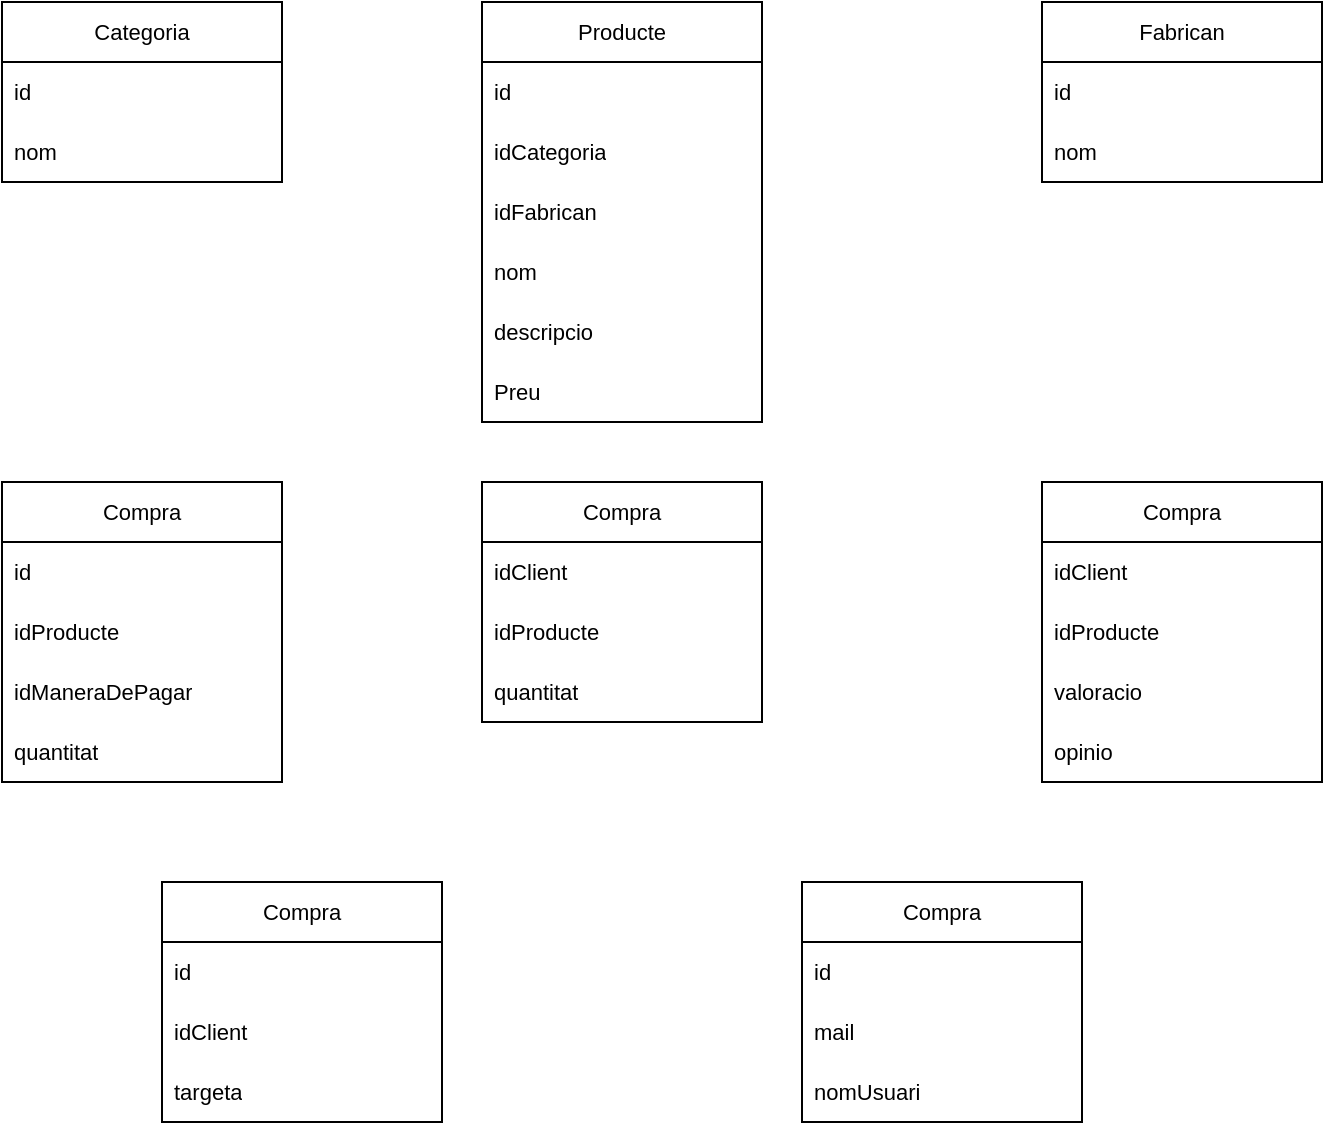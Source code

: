 <mxfile version="21.6.8" type="device">
  <diagram name="Page-1" id="uw_cTGqpZuC-rapm_kJv">
    <mxGraphModel dx="865" dy="540" grid="1" gridSize="10" guides="1" tooltips="1" connect="1" arrows="1" fold="1" page="1" pageScale="1" pageWidth="1169" pageHeight="827" math="0" shadow="0">
      <root>
        <mxCell id="0" />
        <mxCell id="1" parent="0" />
        <mxCell id="HvS6lQPhfqSWQ68ssjh0-69" value="Categoria" style="swimlane;fontStyle=0;childLayout=stackLayout;horizontal=1;startSize=30;horizontalStack=0;resizeParent=1;resizeParentMax=0;resizeLast=0;collapsible=1;marginBottom=0;whiteSpace=wrap;html=1;fontFamily=Helvetica;fontSize=11;fontColor=default;" vertex="1" parent="1">
          <mxGeometry x="280" y="160" width="140" height="90" as="geometry">
            <mxRectangle x="190" y="293" width="60" height="30" as="alternateBounds" />
          </mxGeometry>
        </mxCell>
        <mxCell id="HvS6lQPhfqSWQ68ssjh0-70" value="id" style="text;strokeColor=none;fillColor=none;align=left;verticalAlign=middle;spacingLeft=4;spacingRight=4;overflow=hidden;points=[[0,0.5],[1,0.5]];portConstraint=eastwest;rotatable=0;whiteSpace=wrap;html=1;fontSize=11;fontFamily=Helvetica;fontColor=default;" vertex="1" parent="HvS6lQPhfqSWQ68ssjh0-69">
          <mxGeometry y="30" width="140" height="30" as="geometry" />
        </mxCell>
        <mxCell id="HvS6lQPhfqSWQ68ssjh0-71" value="nom" style="text;strokeColor=none;fillColor=none;align=left;verticalAlign=middle;spacingLeft=4;spacingRight=4;overflow=hidden;points=[[0,0.5],[1,0.5]];portConstraint=eastwest;rotatable=0;whiteSpace=wrap;html=1;fontSize=11;fontFamily=Helvetica;fontColor=default;" vertex="1" parent="HvS6lQPhfqSWQ68ssjh0-69">
          <mxGeometry y="60" width="140" height="30" as="geometry" />
        </mxCell>
        <mxCell id="HvS6lQPhfqSWQ68ssjh0-73" value="Producte" style="swimlane;fontStyle=0;childLayout=stackLayout;horizontal=1;startSize=30;horizontalStack=0;resizeParent=1;resizeParentMax=0;resizeLast=0;collapsible=1;marginBottom=0;whiteSpace=wrap;html=1;fontFamily=Helvetica;fontSize=11;fontColor=default;" vertex="1" parent="1">
          <mxGeometry x="520" y="160" width="140" height="210" as="geometry">
            <mxRectangle x="190" y="293" width="60" height="30" as="alternateBounds" />
          </mxGeometry>
        </mxCell>
        <mxCell id="HvS6lQPhfqSWQ68ssjh0-74" value="id" style="text;strokeColor=none;fillColor=none;align=left;verticalAlign=middle;spacingLeft=4;spacingRight=4;overflow=hidden;points=[[0,0.5],[1,0.5]];portConstraint=eastwest;rotatable=0;whiteSpace=wrap;html=1;fontSize=11;fontFamily=Helvetica;fontColor=default;" vertex="1" parent="HvS6lQPhfqSWQ68ssjh0-73">
          <mxGeometry y="30" width="140" height="30" as="geometry" />
        </mxCell>
        <mxCell id="HvS6lQPhfqSWQ68ssjh0-76" value="idCategoria" style="text;strokeColor=none;fillColor=none;align=left;verticalAlign=middle;spacingLeft=4;spacingRight=4;overflow=hidden;points=[[0,0.5],[1,0.5]];portConstraint=eastwest;rotatable=0;whiteSpace=wrap;html=1;fontSize=11;fontFamily=Helvetica;fontColor=default;" vertex="1" parent="HvS6lQPhfqSWQ68ssjh0-73">
          <mxGeometry y="60" width="140" height="30" as="geometry" />
        </mxCell>
        <mxCell id="HvS6lQPhfqSWQ68ssjh0-79" value="idFabrican" style="text;strokeColor=none;fillColor=none;align=left;verticalAlign=middle;spacingLeft=4;spacingRight=4;overflow=hidden;points=[[0,0.5],[1,0.5]];portConstraint=eastwest;rotatable=0;whiteSpace=wrap;html=1;fontSize=11;fontFamily=Helvetica;fontColor=default;" vertex="1" parent="HvS6lQPhfqSWQ68ssjh0-73">
          <mxGeometry y="90" width="140" height="30" as="geometry" />
        </mxCell>
        <mxCell id="HvS6lQPhfqSWQ68ssjh0-75" value="nom" style="text;strokeColor=none;fillColor=none;align=left;verticalAlign=middle;spacingLeft=4;spacingRight=4;overflow=hidden;points=[[0,0.5],[1,0.5]];portConstraint=eastwest;rotatable=0;whiteSpace=wrap;html=1;fontSize=11;fontFamily=Helvetica;fontColor=default;" vertex="1" parent="HvS6lQPhfqSWQ68ssjh0-73">
          <mxGeometry y="120" width="140" height="30" as="geometry" />
        </mxCell>
        <mxCell id="HvS6lQPhfqSWQ68ssjh0-77" value="descripcio" style="text;strokeColor=none;fillColor=none;align=left;verticalAlign=middle;spacingLeft=4;spacingRight=4;overflow=hidden;points=[[0,0.5],[1,0.5]];portConstraint=eastwest;rotatable=0;whiteSpace=wrap;html=1;fontSize=11;fontFamily=Helvetica;fontColor=default;" vertex="1" parent="HvS6lQPhfqSWQ68ssjh0-73">
          <mxGeometry y="150" width="140" height="30" as="geometry" />
        </mxCell>
        <mxCell id="HvS6lQPhfqSWQ68ssjh0-78" value="Preu" style="text;strokeColor=none;fillColor=none;align=left;verticalAlign=middle;spacingLeft=4;spacingRight=4;overflow=hidden;points=[[0,0.5],[1,0.5]];portConstraint=eastwest;rotatable=0;whiteSpace=wrap;html=1;fontSize=11;fontFamily=Helvetica;fontColor=default;" vertex="1" parent="HvS6lQPhfqSWQ68ssjh0-73">
          <mxGeometry y="180" width="140" height="30" as="geometry" />
        </mxCell>
        <mxCell id="HvS6lQPhfqSWQ68ssjh0-80" value="Fabrican" style="swimlane;fontStyle=0;childLayout=stackLayout;horizontal=1;startSize=30;horizontalStack=0;resizeParent=1;resizeParentMax=0;resizeLast=0;collapsible=1;marginBottom=0;whiteSpace=wrap;html=1;fontFamily=Helvetica;fontSize=11;fontColor=default;" vertex="1" parent="1">
          <mxGeometry x="800" y="160" width="140" height="90" as="geometry">
            <mxRectangle x="190" y="293" width="60" height="30" as="alternateBounds" />
          </mxGeometry>
        </mxCell>
        <mxCell id="HvS6lQPhfqSWQ68ssjh0-81" value="id" style="text;strokeColor=none;fillColor=none;align=left;verticalAlign=middle;spacingLeft=4;spacingRight=4;overflow=hidden;points=[[0,0.5],[1,0.5]];portConstraint=eastwest;rotatable=0;whiteSpace=wrap;html=1;fontSize=11;fontFamily=Helvetica;fontColor=default;" vertex="1" parent="HvS6lQPhfqSWQ68ssjh0-80">
          <mxGeometry y="30" width="140" height="30" as="geometry" />
        </mxCell>
        <mxCell id="HvS6lQPhfqSWQ68ssjh0-82" value="nom" style="text;strokeColor=none;fillColor=none;align=left;verticalAlign=middle;spacingLeft=4;spacingRight=4;overflow=hidden;points=[[0,0.5],[1,0.5]];portConstraint=eastwest;rotatable=0;whiteSpace=wrap;html=1;fontSize=11;fontFamily=Helvetica;fontColor=default;" vertex="1" parent="HvS6lQPhfqSWQ68ssjh0-80">
          <mxGeometry y="60" width="140" height="30" as="geometry" />
        </mxCell>
        <mxCell id="HvS6lQPhfqSWQ68ssjh0-87" value="Compra" style="swimlane;fontStyle=0;childLayout=stackLayout;horizontal=1;startSize=30;horizontalStack=0;resizeParent=1;resizeParentMax=0;resizeLast=0;collapsible=1;marginBottom=0;whiteSpace=wrap;html=1;fontFamily=Helvetica;fontSize=11;fontColor=default;" vertex="1" parent="1">
          <mxGeometry x="280" y="400" width="140" height="150" as="geometry">
            <mxRectangle x="190" y="293" width="60" height="30" as="alternateBounds" />
          </mxGeometry>
        </mxCell>
        <mxCell id="HvS6lQPhfqSWQ68ssjh0-88" value="id" style="text;strokeColor=none;fillColor=none;align=left;verticalAlign=middle;spacingLeft=4;spacingRight=4;overflow=hidden;points=[[0,0.5],[1,0.5]];portConstraint=eastwest;rotatable=0;whiteSpace=wrap;html=1;fontSize=11;fontFamily=Helvetica;fontColor=default;" vertex="1" parent="HvS6lQPhfqSWQ68ssjh0-87">
          <mxGeometry y="30" width="140" height="30" as="geometry" />
        </mxCell>
        <mxCell id="HvS6lQPhfqSWQ68ssjh0-89" value="idProducte" style="text;strokeColor=none;fillColor=none;align=left;verticalAlign=middle;spacingLeft=4;spacingRight=4;overflow=hidden;points=[[0,0.5],[1,0.5]];portConstraint=eastwest;rotatable=0;whiteSpace=wrap;html=1;fontSize=11;fontFamily=Helvetica;fontColor=default;" vertex="1" parent="HvS6lQPhfqSWQ68ssjh0-87">
          <mxGeometry y="60" width="140" height="30" as="geometry" />
        </mxCell>
        <mxCell id="HvS6lQPhfqSWQ68ssjh0-91" value="idManeraDePagar" style="text;strokeColor=none;fillColor=none;align=left;verticalAlign=middle;spacingLeft=4;spacingRight=4;overflow=hidden;points=[[0,0.5],[1,0.5]];portConstraint=eastwest;rotatable=0;whiteSpace=wrap;html=1;fontSize=11;fontFamily=Helvetica;fontColor=default;" vertex="1" parent="HvS6lQPhfqSWQ68ssjh0-87">
          <mxGeometry y="90" width="140" height="30" as="geometry" />
        </mxCell>
        <mxCell id="HvS6lQPhfqSWQ68ssjh0-92" value="quantitat" style="text;strokeColor=none;fillColor=none;align=left;verticalAlign=middle;spacingLeft=4;spacingRight=4;overflow=hidden;points=[[0,0.5],[1,0.5]];portConstraint=eastwest;rotatable=0;whiteSpace=wrap;html=1;fontSize=11;fontFamily=Helvetica;fontColor=default;" vertex="1" parent="HvS6lQPhfqSWQ68ssjh0-87">
          <mxGeometry y="120" width="140" height="30" as="geometry" />
        </mxCell>
        <mxCell id="HvS6lQPhfqSWQ68ssjh0-94" value="Compra" style="swimlane;fontStyle=0;childLayout=stackLayout;horizontal=1;startSize=30;horizontalStack=0;resizeParent=1;resizeParentMax=0;resizeLast=0;collapsible=1;marginBottom=0;whiteSpace=wrap;html=1;fontFamily=Helvetica;fontSize=11;fontColor=default;" vertex="1" parent="1">
          <mxGeometry x="520" y="400" width="140" height="120" as="geometry">
            <mxRectangle x="190" y="293" width="60" height="30" as="alternateBounds" />
          </mxGeometry>
        </mxCell>
        <mxCell id="HvS6lQPhfqSWQ68ssjh0-95" value="idClient" style="text;strokeColor=none;fillColor=none;align=left;verticalAlign=middle;spacingLeft=4;spacingRight=4;overflow=hidden;points=[[0,0.5],[1,0.5]];portConstraint=eastwest;rotatable=0;whiteSpace=wrap;html=1;fontSize=11;fontFamily=Helvetica;fontColor=default;" vertex="1" parent="HvS6lQPhfqSWQ68ssjh0-94">
          <mxGeometry y="30" width="140" height="30" as="geometry" />
        </mxCell>
        <mxCell id="HvS6lQPhfqSWQ68ssjh0-96" value="idProducte" style="text;strokeColor=none;fillColor=none;align=left;verticalAlign=middle;spacingLeft=4;spacingRight=4;overflow=hidden;points=[[0,0.5],[1,0.5]];portConstraint=eastwest;rotatable=0;whiteSpace=wrap;html=1;fontSize=11;fontFamily=Helvetica;fontColor=default;" vertex="1" parent="HvS6lQPhfqSWQ68ssjh0-94">
          <mxGeometry y="60" width="140" height="30" as="geometry" />
        </mxCell>
        <mxCell id="HvS6lQPhfqSWQ68ssjh0-98" value="quantitat" style="text;strokeColor=none;fillColor=none;align=left;verticalAlign=middle;spacingLeft=4;spacingRight=4;overflow=hidden;points=[[0,0.5],[1,0.5]];portConstraint=eastwest;rotatable=0;whiteSpace=wrap;html=1;fontSize=11;fontFamily=Helvetica;fontColor=default;" vertex="1" parent="HvS6lQPhfqSWQ68ssjh0-94">
          <mxGeometry y="90" width="140" height="30" as="geometry" />
        </mxCell>
        <mxCell id="HvS6lQPhfqSWQ68ssjh0-99" value="Compra" style="swimlane;fontStyle=0;childLayout=stackLayout;horizontal=1;startSize=30;horizontalStack=0;resizeParent=1;resizeParentMax=0;resizeLast=0;collapsible=1;marginBottom=0;whiteSpace=wrap;html=1;fontFamily=Helvetica;fontSize=11;fontColor=default;" vertex="1" parent="1">
          <mxGeometry x="800" y="400" width="140" height="150" as="geometry">
            <mxRectangle x="190" y="293" width="60" height="30" as="alternateBounds" />
          </mxGeometry>
        </mxCell>
        <mxCell id="HvS6lQPhfqSWQ68ssjh0-100" value="idClient" style="text;strokeColor=none;fillColor=none;align=left;verticalAlign=middle;spacingLeft=4;spacingRight=4;overflow=hidden;points=[[0,0.5],[1,0.5]];portConstraint=eastwest;rotatable=0;whiteSpace=wrap;html=1;fontSize=11;fontFamily=Helvetica;fontColor=default;" vertex="1" parent="HvS6lQPhfqSWQ68ssjh0-99">
          <mxGeometry y="30" width="140" height="30" as="geometry" />
        </mxCell>
        <mxCell id="HvS6lQPhfqSWQ68ssjh0-103" value="idProducte" style="text;strokeColor=none;fillColor=none;align=left;verticalAlign=middle;spacingLeft=4;spacingRight=4;overflow=hidden;points=[[0,0.5],[1,0.5]];portConstraint=eastwest;rotatable=0;whiteSpace=wrap;html=1;fontSize=11;fontFamily=Helvetica;fontColor=default;" vertex="1" parent="HvS6lQPhfqSWQ68ssjh0-99">
          <mxGeometry y="60" width="140" height="30" as="geometry" />
        </mxCell>
        <mxCell id="HvS6lQPhfqSWQ68ssjh0-104" value="valoracio" style="text;strokeColor=none;fillColor=none;align=left;verticalAlign=middle;spacingLeft=4;spacingRight=4;overflow=hidden;points=[[0,0.5],[1,0.5]];portConstraint=eastwest;rotatable=0;whiteSpace=wrap;html=1;fontSize=11;fontFamily=Helvetica;fontColor=default;" vertex="1" parent="HvS6lQPhfqSWQ68ssjh0-99">
          <mxGeometry y="90" width="140" height="30" as="geometry" />
        </mxCell>
        <mxCell id="HvS6lQPhfqSWQ68ssjh0-102" value="opinio" style="text;strokeColor=none;fillColor=none;align=left;verticalAlign=middle;spacingLeft=4;spacingRight=4;overflow=hidden;points=[[0,0.5],[1,0.5]];portConstraint=eastwest;rotatable=0;whiteSpace=wrap;html=1;fontSize=11;fontFamily=Helvetica;fontColor=default;" vertex="1" parent="HvS6lQPhfqSWQ68ssjh0-99">
          <mxGeometry y="120" width="140" height="30" as="geometry" />
        </mxCell>
        <mxCell id="HvS6lQPhfqSWQ68ssjh0-105" value="Compra" style="swimlane;fontStyle=0;childLayout=stackLayout;horizontal=1;startSize=30;horizontalStack=0;resizeParent=1;resizeParentMax=0;resizeLast=0;collapsible=1;marginBottom=0;whiteSpace=wrap;html=1;fontFamily=Helvetica;fontSize=11;fontColor=default;" vertex="1" parent="1">
          <mxGeometry x="360" y="600" width="140" height="120" as="geometry">
            <mxRectangle x="190" y="293" width="60" height="30" as="alternateBounds" />
          </mxGeometry>
        </mxCell>
        <mxCell id="HvS6lQPhfqSWQ68ssjh0-106" value="id" style="text;strokeColor=none;fillColor=none;align=left;verticalAlign=middle;spacingLeft=4;spacingRight=4;overflow=hidden;points=[[0,0.5],[1,0.5]];portConstraint=eastwest;rotatable=0;whiteSpace=wrap;html=1;fontSize=11;fontFamily=Helvetica;fontColor=default;" vertex="1" parent="HvS6lQPhfqSWQ68ssjh0-105">
          <mxGeometry y="30" width="140" height="30" as="geometry" />
        </mxCell>
        <mxCell id="HvS6lQPhfqSWQ68ssjh0-107" value="idClient" style="text;strokeColor=none;fillColor=none;align=left;verticalAlign=middle;spacingLeft=4;spacingRight=4;overflow=hidden;points=[[0,0.5],[1,0.5]];portConstraint=eastwest;rotatable=0;whiteSpace=wrap;html=1;fontSize=11;fontFamily=Helvetica;fontColor=default;" vertex="1" parent="HvS6lQPhfqSWQ68ssjh0-105">
          <mxGeometry y="60" width="140" height="30" as="geometry" />
        </mxCell>
        <mxCell id="HvS6lQPhfqSWQ68ssjh0-108" value="targeta" style="text;strokeColor=none;fillColor=none;align=left;verticalAlign=middle;spacingLeft=4;spacingRight=4;overflow=hidden;points=[[0,0.5],[1,0.5]];portConstraint=eastwest;rotatable=0;whiteSpace=wrap;html=1;fontSize=11;fontFamily=Helvetica;fontColor=default;" vertex="1" parent="HvS6lQPhfqSWQ68ssjh0-105">
          <mxGeometry y="90" width="140" height="30" as="geometry" />
        </mxCell>
        <mxCell id="HvS6lQPhfqSWQ68ssjh0-110" value="Compra" style="swimlane;fontStyle=0;childLayout=stackLayout;horizontal=1;startSize=30;horizontalStack=0;resizeParent=1;resizeParentMax=0;resizeLast=0;collapsible=1;marginBottom=0;whiteSpace=wrap;html=1;fontFamily=Helvetica;fontSize=11;fontColor=default;" vertex="1" parent="1">
          <mxGeometry x="680" y="600" width="140" height="120" as="geometry">
            <mxRectangle x="190" y="293" width="60" height="30" as="alternateBounds" />
          </mxGeometry>
        </mxCell>
        <mxCell id="HvS6lQPhfqSWQ68ssjh0-111" value="id" style="text;strokeColor=none;fillColor=none;align=left;verticalAlign=middle;spacingLeft=4;spacingRight=4;overflow=hidden;points=[[0,0.5],[1,0.5]];portConstraint=eastwest;rotatable=0;whiteSpace=wrap;html=1;fontSize=11;fontFamily=Helvetica;fontColor=default;" vertex="1" parent="HvS6lQPhfqSWQ68ssjh0-110">
          <mxGeometry y="30" width="140" height="30" as="geometry" />
        </mxCell>
        <mxCell id="HvS6lQPhfqSWQ68ssjh0-112" value="mail" style="text;strokeColor=none;fillColor=none;align=left;verticalAlign=middle;spacingLeft=4;spacingRight=4;overflow=hidden;points=[[0,0.5],[1,0.5]];portConstraint=eastwest;rotatable=0;whiteSpace=wrap;html=1;fontSize=11;fontFamily=Helvetica;fontColor=default;" vertex="1" parent="HvS6lQPhfqSWQ68ssjh0-110">
          <mxGeometry y="60" width="140" height="30" as="geometry" />
        </mxCell>
        <mxCell id="HvS6lQPhfqSWQ68ssjh0-113" value="nomUsuari" style="text;strokeColor=none;fillColor=none;align=left;verticalAlign=middle;spacingLeft=4;spacingRight=4;overflow=hidden;points=[[0,0.5],[1,0.5]];portConstraint=eastwest;rotatable=0;whiteSpace=wrap;html=1;fontSize=11;fontFamily=Helvetica;fontColor=default;" vertex="1" parent="HvS6lQPhfqSWQ68ssjh0-110">
          <mxGeometry y="90" width="140" height="30" as="geometry" />
        </mxCell>
      </root>
    </mxGraphModel>
  </diagram>
</mxfile>
